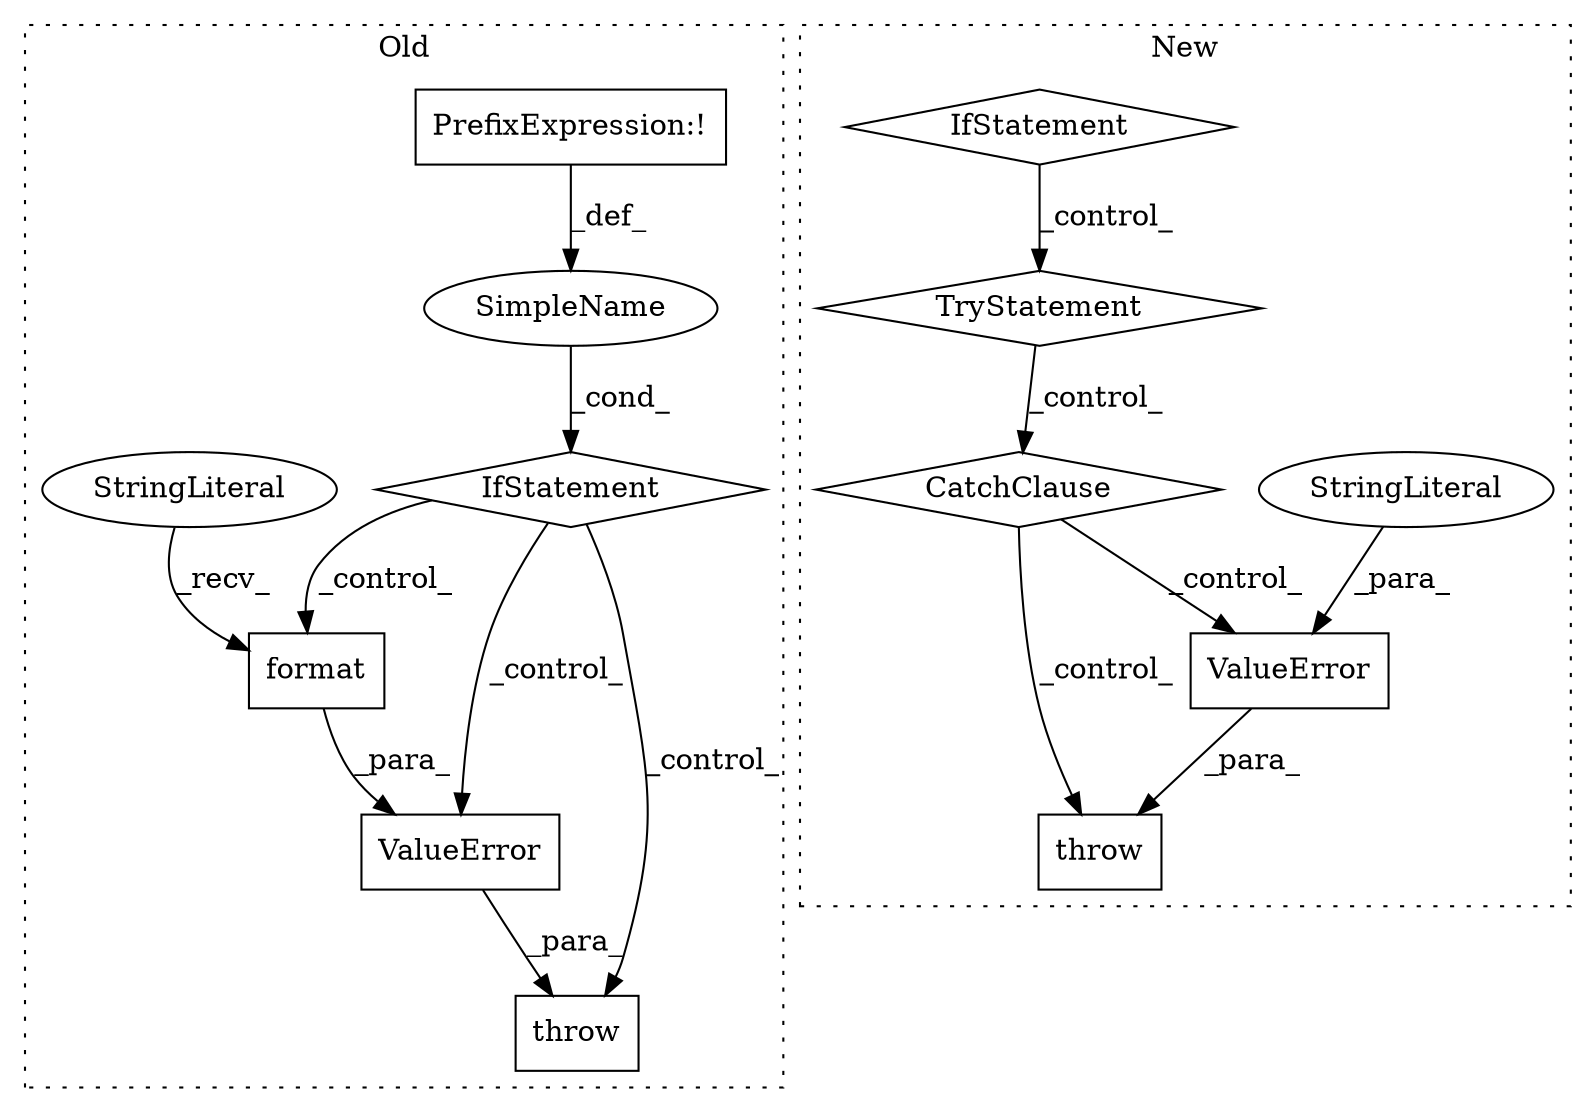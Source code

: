 digraph G {
subgraph cluster0 {
1 [label="ValueError" a="32" s="18376,18438" l="11,1" shape="box"];
3 [label="throw" a="53" s="18370" l="6" shape="box"];
5 [label="SimpleName" a="42" s="" l="" shape="ellipse"];
6 [label="IfStatement" a="25" s="18297,18358" l="4,2" shape="diamond"];
10 [label="PrefixExpression:!" a="38" s="18301" l="1" shape="box"];
11 [label="format" a="32" s="18420,18437" l="7,1" shape="box"];
12 [label="StringLiteral" a="45" s="18387" l="32" shape="ellipse"];
label = "Old";
style="dotted";
}
subgraph cluster1 {
2 [label="CatchClause" a="12" s="18592,18629" l="15,2" shape="diamond"];
4 [label="TryStatement" a="54" s="18533" l="4" shape="diamond"];
7 [label="throw" a="53" s="18643" l="6" shape="box"];
8 [label="ValueError" a="32" s="18649,18742" l="11,1" shape="box"];
9 [label="StringLiteral" a="45" s="18660" l="82" shape="ellipse"];
13 [label="IfStatement" a="25" s="18496,18521" l="4,2" shape="diamond"];
label = "New";
style="dotted";
}
1 -> 3 [label="_para_"];
2 -> 8 [label="_control_"];
2 -> 7 [label="_control_"];
4 -> 2 [label="_control_"];
5 -> 6 [label="_cond_"];
6 -> 11 [label="_control_"];
6 -> 3 [label="_control_"];
6 -> 1 [label="_control_"];
8 -> 7 [label="_para_"];
9 -> 8 [label="_para_"];
10 -> 5 [label="_def_"];
11 -> 1 [label="_para_"];
12 -> 11 [label="_recv_"];
13 -> 4 [label="_control_"];
}